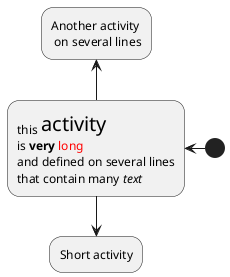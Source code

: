 @startuml
(*) -left-> "this <size:20>activity</size>
				is <b>very</b> <color:red>long</color>
				and defined on several lines
				that contain many <i>text</i>" as A1
-up-> "Another activity\n on several lines"
A1 --> "Short activity"
@enduml